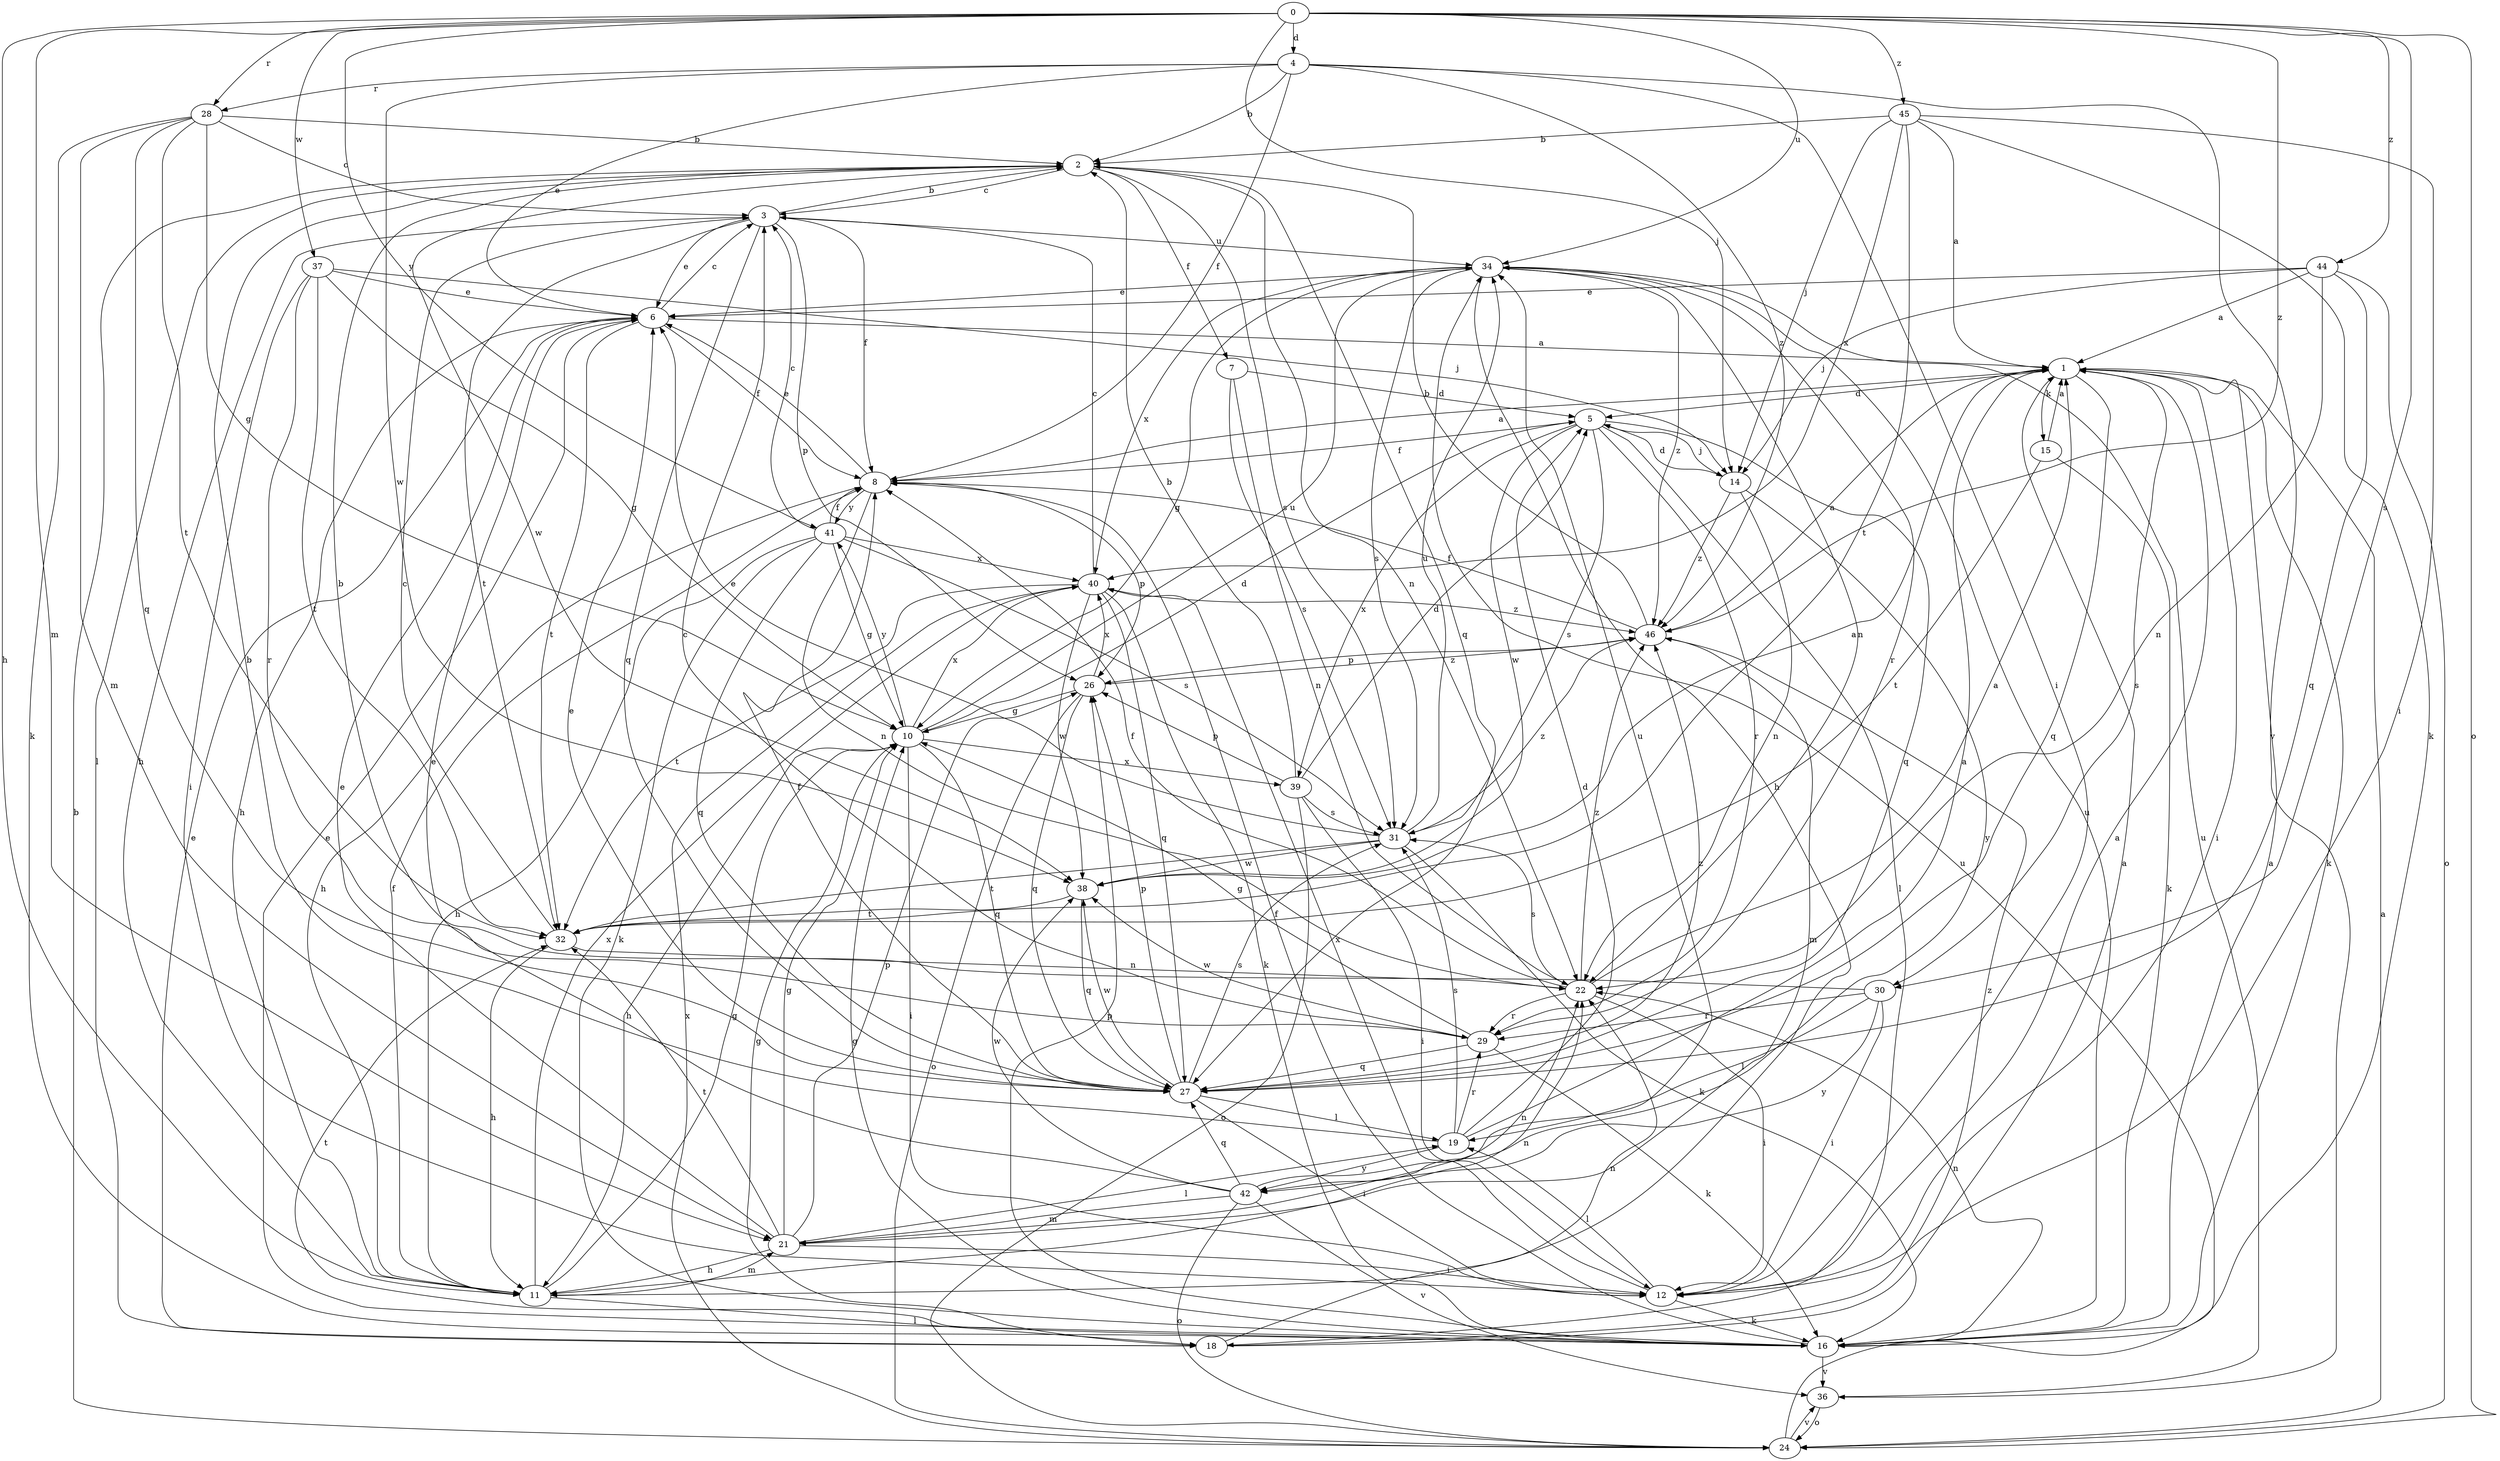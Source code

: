 strict digraph  {
0;
1;
2;
3;
4;
5;
6;
7;
8;
10;
11;
12;
14;
15;
16;
18;
19;
21;
22;
24;
26;
27;
28;
29;
30;
31;
32;
34;
36;
37;
38;
39;
40;
41;
42;
44;
45;
46;
0 -> 4  [label=d];
0 -> 11  [label=h];
0 -> 14  [label=j];
0 -> 21  [label=m];
0 -> 24  [label=o];
0 -> 28  [label=r];
0 -> 30  [label=s];
0 -> 34  [label=u];
0 -> 37  [label=w];
0 -> 41  [label=y];
0 -> 44  [label=z];
0 -> 45  [label=z];
0 -> 46  [label=z];
1 -> 5  [label=d];
1 -> 12  [label=i];
1 -> 15  [label=k];
1 -> 16  [label=k];
1 -> 27  [label=q];
1 -> 30  [label=s];
2 -> 3  [label=c];
2 -> 7  [label=f];
2 -> 18  [label=l];
2 -> 22  [label=n];
2 -> 27  [label=q];
2 -> 31  [label=s];
2 -> 38  [label=w];
3 -> 2  [label=b];
3 -> 6  [label=e];
3 -> 8  [label=f];
3 -> 11  [label=h];
3 -> 26  [label=p];
3 -> 27  [label=q];
3 -> 32  [label=t];
3 -> 34  [label=u];
4 -> 2  [label=b];
4 -> 6  [label=e];
4 -> 8  [label=f];
4 -> 12  [label=i];
4 -> 28  [label=r];
4 -> 36  [label=v];
4 -> 38  [label=w];
4 -> 46  [label=z];
5 -> 8  [label=f];
5 -> 14  [label=j];
5 -> 18  [label=l];
5 -> 27  [label=q];
5 -> 29  [label=r];
5 -> 31  [label=s];
5 -> 38  [label=w];
5 -> 39  [label=x];
6 -> 1  [label=a];
6 -> 3  [label=c];
6 -> 8  [label=f];
6 -> 11  [label=h];
6 -> 32  [label=t];
7 -> 5  [label=d];
7 -> 22  [label=n];
7 -> 31  [label=s];
8 -> 1  [label=a];
8 -> 6  [label=e];
8 -> 11  [label=h];
8 -> 22  [label=n];
8 -> 26  [label=p];
8 -> 41  [label=y];
10 -> 5  [label=d];
10 -> 11  [label=h];
10 -> 12  [label=i];
10 -> 27  [label=q];
10 -> 34  [label=u];
10 -> 39  [label=x];
10 -> 40  [label=x];
10 -> 41  [label=y];
11 -> 8  [label=f];
11 -> 10  [label=g];
11 -> 18  [label=l];
11 -> 21  [label=m];
11 -> 22  [label=n];
11 -> 40  [label=x];
12 -> 1  [label=a];
12 -> 16  [label=k];
12 -> 19  [label=l];
12 -> 40  [label=x];
14 -> 5  [label=d];
14 -> 22  [label=n];
14 -> 42  [label=y];
14 -> 46  [label=z];
15 -> 1  [label=a];
15 -> 16  [label=k];
15 -> 32  [label=t];
16 -> 1  [label=a];
16 -> 6  [label=e];
16 -> 8  [label=f];
16 -> 10  [label=g];
16 -> 22  [label=n];
16 -> 26  [label=p];
16 -> 32  [label=t];
16 -> 34  [label=u];
16 -> 36  [label=v];
18 -> 1  [label=a];
18 -> 6  [label=e];
18 -> 10  [label=g];
18 -> 22  [label=n];
18 -> 46  [label=z];
19 -> 1  [label=a];
19 -> 2  [label=b];
19 -> 5  [label=d];
19 -> 29  [label=r];
19 -> 31  [label=s];
19 -> 42  [label=y];
21 -> 6  [label=e];
21 -> 10  [label=g];
21 -> 11  [label=h];
21 -> 12  [label=i];
21 -> 19  [label=l];
21 -> 22  [label=n];
21 -> 26  [label=p];
21 -> 32  [label=t];
22 -> 1  [label=a];
22 -> 8  [label=f];
22 -> 12  [label=i];
22 -> 29  [label=r];
22 -> 31  [label=s];
22 -> 46  [label=z];
24 -> 1  [label=a];
24 -> 2  [label=b];
24 -> 34  [label=u];
24 -> 36  [label=v];
24 -> 40  [label=x];
26 -> 10  [label=g];
26 -> 24  [label=o];
26 -> 27  [label=q];
26 -> 40  [label=x];
26 -> 46  [label=z];
27 -> 6  [label=e];
27 -> 8  [label=f];
27 -> 12  [label=i];
27 -> 19  [label=l];
27 -> 26  [label=p];
27 -> 31  [label=s];
27 -> 38  [label=w];
27 -> 46  [label=z];
28 -> 2  [label=b];
28 -> 3  [label=c];
28 -> 10  [label=g];
28 -> 16  [label=k];
28 -> 21  [label=m];
28 -> 27  [label=q];
28 -> 32  [label=t];
29 -> 3  [label=c];
29 -> 10  [label=g];
29 -> 16  [label=k];
29 -> 27  [label=q];
29 -> 38  [label=w];
30 -> 2  [label=b];
30 -> 12  [label=i];
30 -> 19  [label=l];
30 -> 29  [label=r];
30 -> 42  [label=y];
31 -> 6  [label=e];
31 -> 16  [label=k];
31 -> 32  [label=t];
31 -> 34  [label=u];
31 -> 38  [label=w];
31 -> 46  [label=z];
32 -> 3  [label=c];
32 -> 11  [label=h];
32 -> 22  [label=n];
34 -> 6  [label=e];
34 -> 10  [label=g];
34 -> 11  [label=h];
34 -> 22  [label=n];
34 -> 29  [label=r];
34 -> 31  [label=s];
34 -> 40  [label=x];
34 -> 46  [label=z];
36 -> 24  [label=o];
36 -> 34  [label=u];
37 -> 6  [label=e];
37 -> 10  [label=g];
37 -> 12  [label=i];
37 -> 14  [label=j];
37 -> 29  [label=r];
37 -> 32  [label=t];
38 -> 1  [label=a];
38 -> 27  [label=q];
38 -> 32  [label=t];
39 -> 2  [label=b];
39 -> 5  [label=d];
39 -> 12  [label=i];
39 -> 24  [label=o];
39 -> 26  [label=p];
39 -> 31  [label=s];
40 -> 3  [label=c];
40 -> 16  [label=k];
40 -> 27  [label=q];
40 -> 32  [label=t];
40 -> 38  [label=w];
40 -> 46  [label=z];
41 -> 3  [label=c];
41 -> 8  [label=f];
41 -> 10  [label=g];
41 -> 11  [label=h];
41 -> 16  [label=k];
41 -> 27  [label=q];
41 -> 31  [label=s];
41 -> 40  [label=x];
42 -> 6  [label=e];
42 -> 21  [label=m];
42 -> 24  [label=o];
42 -> 27  [label=q];
42 -> 34  [label=u];
42 -> 36  [label=v];
42 -> 38  [label=w];
44 -> 1  [label=a];
44 -> 6  [label=e];
44 -> 14  [label=j];
44 -> 22  [label=n];
44 -> 24  [label=o];
44 -> 27  [label=q];
45 -> 1  [label=a];
45 -> 2  [label=b];
45 -> 12  [label=i];
45 -> 14  [label=j];
45 -> 16  [label=k];
45 -> 32  [label=t];
45 -> 40  [label=x];
46 -> 1  [label=a];
46 -> 2  [label=b];
46 -> 8  [label=f];
46 -> 21  [label=m];
46 -> 26  [label=p];
}
